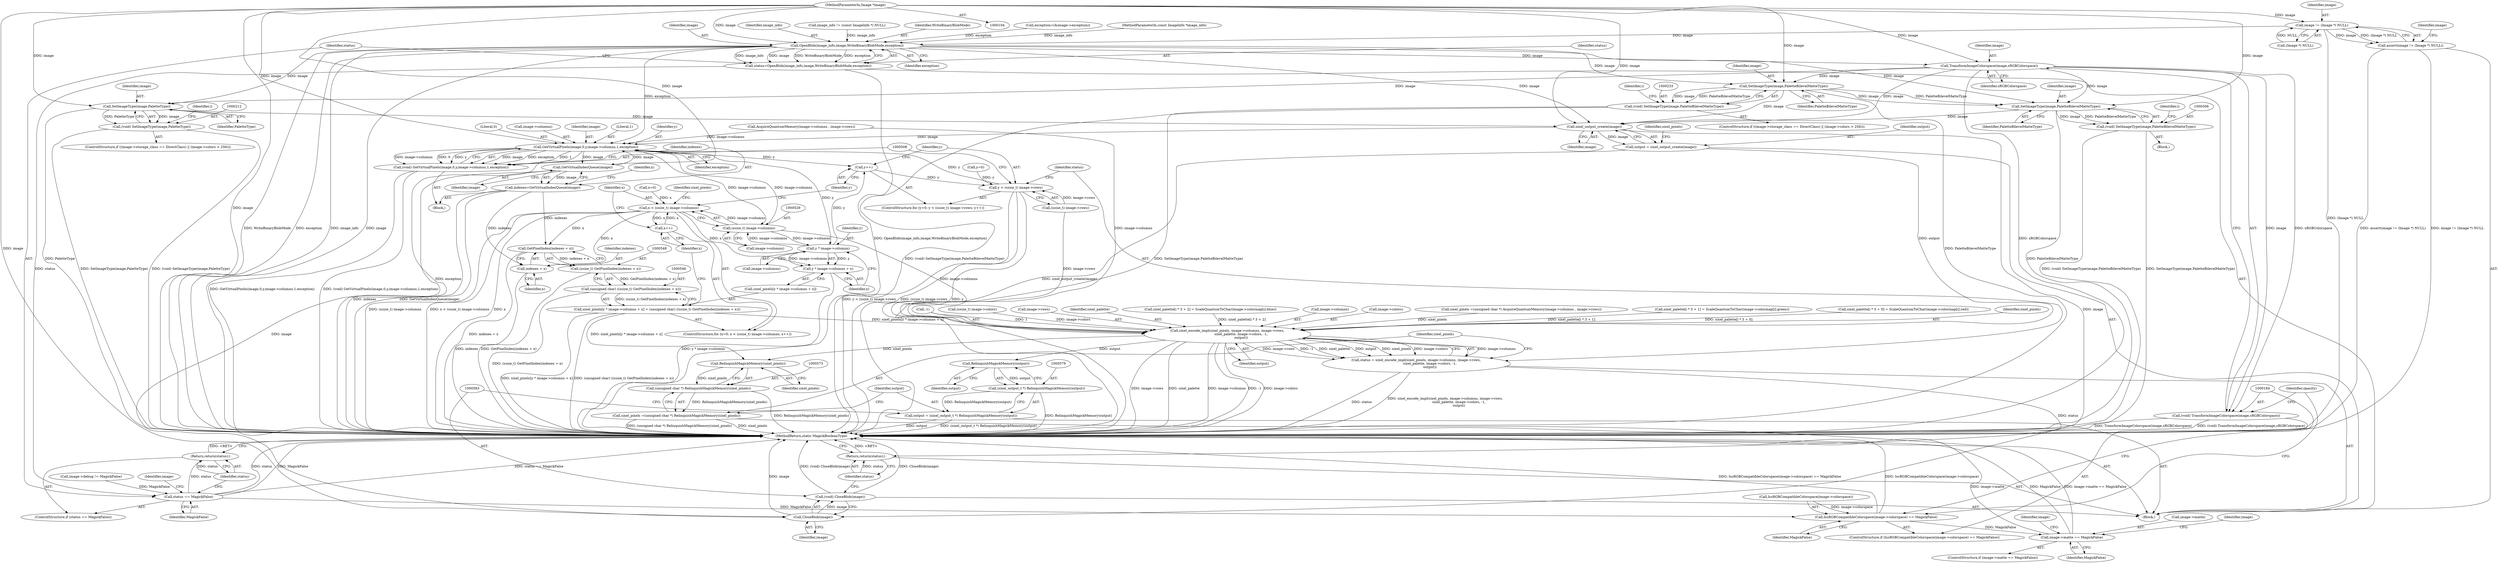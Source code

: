 digraph "0_ImageMagick_10b3823a7619ed22d42764733eb052c4159bc8c1_1@pointer" {
"1000106" [label="(MethodParameterIn,Image *image)"];
"1000131" [label="(Call,image != (Image *) NULL)"];
"1000130" [label="(Call,assert(image != (Image *) NULL))"];
"1000165" [label="(Call,OpenBlob(image_info,image,WriteBinaryBlobMode,exception))"];
"1000163" [label="(Call,status=OpenBlob(image_info,image,WriteBinaryBlobMode,exception))"];
"1000171" [label="(Call,status == MagickFalse)"];
"1000174" [label="(Return,return(status);)"];
"1000177" [label="(Call,IssRGBCompatibleColorspace(image->colorspace) == MagickFalse)"];
"1000193" [label="(Call,image->matte == MagickFalse)"];
"1000185" [label="(Call,TransformImageColorspace(image,sRGBColorspace))"];
"1000183" [label="(Call,(void) TransformImageColorspace(image,sRGBColorspace))"];
"1000213" [label="(Call,SetImageType(image,PaletteType))"];
"1000211" [label="(Call,(void) SetImageType(image,PaletteType))"];
"1000480" [label="(Call,sixel_output_create(image))"];
"1000478" [label="(Call,output = sixel_output_create(image))"];
"1000555" [label="(Call,sixel_encode_impl(sixel_pixels, image->columns, image->rows,\n                          sixel_palette, image->colors, -1,\n                          output))"];
"1000553" [label="(Call,status = sixel_encode_impl(sixel_pixels, image->columns, image->rows,\n                          sixel_palette, image->colors, -1,\n                          output))"];
"1000586" [label="(Return,return(status);)"];
"1000574" [label="(Call,RelinquishMagickMemory(sixel_pixels))"];
"1000572" [label="(Call,(unsigned char *) RelinquishMagickMemory(sixel_pixels))"];
"1000570" [label="(Call,sixel_pixels =(unsigned char *) RelinquishMagickMemory(sixel_pixels))"];
"1000580" [label="(Call,RelinquishMagickMemory(output))"];
"1000578" [label="(Call,(sixel_output_t *) RelinquishMagickMemory(output))"];
"1000576" [label="(Call,output = (sixel_output_t *) RelinquishMagickMemory(output))"];
"1000509" [label="(Call,GetVirtualPixels(image,0,y,image->columns,1,exception))"];
"1000504" [label="(Call,y++)"];
"1000497" [label="(Call,y < (ssize_t) image->rows)"];
"1000507" [label="(Call,(void) GetVirtualPixels(image,0,y,image->columns,1,exception))"];
"1000520" [label="(Call,GetVirtualIndexQueue(image))"];
"1000518" [label="(Call,indexes=GetVirtualIndexQueue(image))"];
"1000549" [label="(Call,GetPixelIndex(indexes + x))"];
"1000547" [label="(Call,(ssize_t) GetPixelIndex(indexes + x))"];
"1000545" [label="(Call,(unsigned char) ((ssize_t) GetPixelIndex(indexes + x)))"];
"1000535" [label="(Call,sixel_pixels[y * image->columns + x] = (unsigned char) ((ssize_t) GetPixelIndex(indexes + x)))"];
"1000550" [label="(Call,indexes + x)"];
"1000584" [label="(Call,CloseBlob(image))"];
"1000582" [label="(Call,(void) CloseBlob(image))"];
"1000528" [label="(Call,(ssize_t) image->columns)"];
"1000526" [label="(Call,x < (ssize_t) image->columns)"];
"1000533" [label="(Call,x++)"];
"1000538" [label="(Call,y * image->columns + x)"];
"1000539" [label="(Call,y * image->columns)"];
"1000234" [label="(Call,SetImageType(image,PaletteBilevelMatteType))"];
"1000232" [label="(Call,(void) SetImageType(image,PaletteBilevelMatteType))"];
"1000307" [label="(Call,SetImageType(image,PaletteBilevelMatteType))"];
"1000305" [label="(Call,(void) SetImageType(image,PaletteBilevelMatteType))"];
"1000309" [label="(Identifier,PaletteBilevelMatteType)"];
"1000576" [label="(Call,output = (sixel_output_t *) RelinquishMagickMemory(output))"];
"1000567" [label="(Call,-1)"];
"1000539" [label="(Call,y * image->columns)"];
"1000516" [label="(Literal,1)"];
"1000577" [label="(Identifier,output)"];
"1000486" [label="(Call,AcquireQuantumMemory(image->columns , image->rows))"];
"1000193" [label="(Call,image->matte == MagickFalse)"];
"1000183" [label="(Call,(void) TransformImageColorspace(image,sRGBColorspace))"];
"1000186" [label="(Identifier,image)"];
"1000170" [label="(ControlStructure,if (status == MagickFalse))"];
"1000569" [label="(Identifier,output)"];
"1000234" [label="(Call,SetImageType(image,PaletteBilevelMatteType))"];
"1000422" [label="(Call,(ssize_t) image->colors)"];
"1000498" [label="(Identifier,y)"];
"1000163" [label="(Call,status=OpenBlob(image_info,image,WriteBinaryBlobMode,exception))"];
"1000166" [label="(Identifier,image_info)"];
"1000194" [label="(Call,image->matte)"];
"1000512" [label="(Identifier,y)"];
"1000517" [label="(Identifier,exception)"];
"1000581" [label="(Identifier,output)"];
"1000574" [label="(Call,RelinquishMagickMemory(sixel_pixels))"];
"1000213" [label="(Call,SetImageType(image,PaletteType))"];
"1000215" [label="(Identifier,PaletteType)"];
"1000571" [label="(Identifier,sixel_pixels)"];
"1000133" [label="(Call,(Image *) NULL)"];
"1000139" [label="(Identifier,image)"];
"1000499" [label="(Call,(ssize_t) image->rows)"];
"1000493" [label="(ControlStructure,for (y=0; y < (ssize_t) image->rows; y++))"];
"1000483" [label="(Identifier,sixel_pixels)"];
"1000505" [label="(Identifier,y)"];
"1000551" [label="(Identifier,indexes)"];
"1000130" [label="(Call,assert(image != (Image *) NULL))"];
"1000560" [label="(Call,image->rows)"];
"1000554" [label="(Identifier,status)"];
"1000540" [label="(Identifier,y)"];
"1000192" [label="(ControlStructure,if (image->matte == MagickFalse))"];
"1000418" [label="(Identifier,i)"];
"1000563" [label="(Identifier,sixel_palette)"];
"1000504" [label="(Call,y++)"];
"1000119" [label="(Call,image_info != (const ImageInfo *) NULL)"];
"1000462" [label="(Call,sixel_palette[i * 3 + 2] = ScaleQuantumToChar(image->colormap[i].blue))"];
"1000189" [label="(Identifier,opacity)"];
"1000526" [label="(Call,x < (ssize_t) image->columns)"];
"1000175" [label="(Identifier,status)"];
"1000164" [label="(Identifier,status)"];
"1000168" [label="(Identifier,WriteBinaryBlobMode)"];
"1000305" [label="(Call,(void) SetImageType(image,PaletteBilevelMatteType))"];
"1000506" [label="(Block,)"];
"1000528" [label="(Call,(ssize_t) image->columns)"];
"1000480" [label="(Call,sixel_output_create(image))"];
"1000580" [label="(Call,RelinquishMagickMemory(output))"];
"1000536" [label="(Call,sixel_pixels[y * image->columns + x])"];
"1000557" [label="(Call,image->columns)"];
"1000537" [label="(Identifier,sixel_pixels)"];
"1000312" [label="(Identifier,i)"];
"1000535" [label="(Call,sixel_pixels[y * image->columns + x] = (unsigned char) ((ssize_t) GetPixelIndex(indexes + x)))"];
"1000527" [label="(Identifier,x)"];
"1000157" [label="(Call,exception=(&image->exception))"];
"1000533" [label="(Call,x++)"];
"1000211" [label="(Call,(void) SetImageType(image,PaletteType))"];
"1000518" [label="(Call,indexes=GetVirtualIndexQueue(image))"];
"1000173" [label="(Identifier,MagickFalse)"];
"1000584" [label="(Call,CloseBlob(image))"];
"1000107" [label="(Block,)"];
"1000182" [label="(Identifier,MagickFalse)"];
"1000187" [label="(Identifier,sRGBColorspace)"];
"1000105" [label="(MethodParameterIn,const ImageInfo *image_info)"];
"1000530" [label="(Call,image->columns)"];
"1000131" [label="(Call,image != (Image *) NULL)"];
"1000575" [label="(Identifier,sixel_pixels)"];
"1000172" [label="(Identifier,status)"];
"1000185" [label="(Call,TransformImageColorspace(image,sRGBColorspace))"];
"1000165" [label="(Call,OpenBlob(image_info,image,WriteBinaryBlobMode,exception))"];
"1000555" [label="(Call,sixel_encode_impl(sixel_pixels, image->columns, image->rows,\n                          sixel_palette, image->colors, -1,\n                          output))"];
"1000588" [label="(MethodReturn,static MagickBooleanType)"];
"1000564" [label="(Call,image->colors)"];
"1000524" [label="(Identifier,x)"];
"1000232" [label="(Call,(void) SetImageType(image,PaletteBilevelMatteType))"];
"1000235" [label="(Identifier,image)"];
"1000570" [label="(Call,sixel_pixels =(unsigned char *) RelinquishMagickMemory(sixel_pixels))"];
"1000236" [label="(Identifier,PaletteBilevelMatteType)"];
"1000549" [label="(Call,GetPixelIndex(indexes + x))"];
"1000199" [label="(ControlStructure,if ((image->storage_class == DirectClass) || (image->colors > 256)))"];
"1000572" [label="(Call,(unsigned char *) RelinquishMagickMemory(sixel_pixels))"];
"1000143" [label="(Call,image->debug != MagickFalse)"];
"1000177" [label="(Call,IssRGBCompatibleColorspace(image->colorspace) == MagickFalse)"];
"1000497" [label="(Call,y < (ssize_t) image->rows)"];
"1000509" [label="(Call,GetVirtualPixels(image,0,y,image->columns,1,exception))"];
"1000507" [label="(Call,(void) GetVirtualPixels(image,0,y,image->columns,1,exception))"];
"1000522" [label="(ControlStructure,for (x=0; x < (ssize_t) image->columns; x++))"];
"1000167" [label="(Identifier,image)"];
"1000214" [label="(Identifier,image)"];
"1000520" [label="(Call,GetVirtualIndexQueue(image))"];
"1000511" [label="(Literal,0)"];
"1000174" [label="(Return,return(status);)"];
"1000481" [label="(Identifier,image)"];
"1000308" [label="(Identifier,image)"];
"1000519" [label="(Identifier,indexes)"];
"1000552" [label="(Identifier,x)"];
"1000544" [label="(Identifier,x)"];
"1000106" [label="(MethodParameterIn,Image *image)"];
"1000585" [label="(Identifier,image)"];
"1000171" [label="(Call,status == MagickFalse)"];
"1000538" [label="(Call,y * image->columns + x)"];
"1000239" [label="(Identifier,i)"];
"1000482" [label="(Call,sixel_pixels =(unsigned char *) AcquireQuantumMemory(image->columns , image->rows))"];
"1000523" [label="(Call,x=0)"];
"1000479" [label="(Identifier,output)"];
"1000513" [label="(Call,image->columns)"];
"1000534" [label="(Identifier,x)"];
"1000446" [label="(Call,sixel_palette[i * 3 + 1] = ScaleQuantumToChar(image->colormap[i].green))"];
"1000203" [label="(Identifier,image)"];
"1000547" [label="(Call,(ssize_t) GetPixelIndex(indexes + x))"];
"1000586" [label="(Return,return(status);)"];
"1000224" [label="(Identifier,image)"];
"1000510" [label="(Identifier,image)"];
"1000304" [label="(Block,)"];
"1000197" [label="(Identifier,MagickFalse)"];
"1000550" [label="(Call,indexes + x)"];
"1000553" [label="(Call,status = sixel_encode_impl(sixel_pixels, image->columns, image->rows,\n                          sixel_palette, image->colors, -1,\n                          output))"];
"1000176" [label="(ControlStructure,if (IssRGBCompatibleColorspace(image->colorspace) == MagickFalse))"];
"1000494" [label="(Call,y=0)"];
"1000180" [label="(Identifier,image)"];
"1000587" [label="(Identifier,status)"];
"1000132" [label="(Identifier,image)"];
"1000478" [label="(Call,output = sixel_output_create(image))"];
"1000521" [label="(Identifier,image)"];
"1000178" [label="(Call,IssRGBCompatibleColorspace(image->colorspace))"];
"1000220" [label="(ControlStructure,if ((image->storage_class == DirectClass) || (image->colors > 256)))"];
"1000307" [label="(Call,SetImageType(image,PaletteBilevelMatteType))"];
"1000169" [label="(Identifier,exception)"];
"1000430" [label="(Call,sixel_palette[i * 3 + 0] = ScaleQuantumToChar(image->colormap[i].red))"];
"1000545" [label="(Call,(unsigned char) ((ssize_t) GetPixelIndex(indexes + x)))"];
"1000578" [label="(Call,(sixel_output_t *) RelinquishMagickMemory(output))"];
"1000541" [label="(Call,image->columns)"];
"1000556" [label="(Identifier,sixel_pixels)"];
"1000582" [label="(Call,(void) CloseBlob(image))"];
"1000106" -> "1000104"  [label="AST: "];
"1000106" -> "1000588"  [label="DDG: image"];
"1000106" -> "1000131"  [label="DDG: image"];
"1000106" -> "1000165"  [label="DDG: image"];
"1000106" -> "1000185"  [label="DDG: image"];
"1000106" -> "1000213"  [label="DDG: image"];
"1000106" -> "1000234"  [label="DDG: image"];
"1000106" -> "1000307"  [label="DDG: image"];
"1000106" -> "1000480"  [label="DDG: image"];
"1000106" -> "1000509"  [label="DDG: image"];
"1000106" -> "1000520"  [label="DDG: image"];
"1000106" -> "1000584"  [label="DDG: image"];
"1000131" -> "1000130"  [label="AST: "];
"1000131" -> "1000133"  [label="CFG: "];
"1000132" -> "1000131"  [label="AST: "];
"1000133" -> "1000131"  [label="AST: "];
"1000130" -> "1000131"  [label="CFG: "];
"1000131" -> "1000588"  [label="DDG: (Image *) NULL"];
"1000131" -> "1000130"  [label="DDG: image"];
"1000131" -> "1000130"  [label="DDG: (Image *) NULL"];
"1000133" -> "1000131"  [label="DDG: NULL"];
"1000131" -> "1000165"  [label="DDG: image"];
"1000130" -> "1000107"  [label="AST: "];
"1000139" -> "1000130"  [label="CFG: "];
"1000130" -> "1000588"  [label="DDG: assert(image != (Image *) NULL)"];
"1000130" -> "1000588"  [label="DDG: image != (Image *) NULL"];
"1000165" -> "1000163"  [label="AST: "];
"1000165" -> "1000169"  [label="CFG: "];
"1000166" -> "1000165"  [label="AST: "];
"1000167" -> "1000165"  [label="AST: "];
"1000168" -> "1000165"  [label="AST: "];
"1000169" -> "1000165"  [label="AST: "];
"1000163" -> "1000165"  [label="CFG: "];
"1000165" -> "1000588"  [label="DDG: WriteBinaryBlobMode"];
"1000165" -> "1000588"  [label="DDG: exception"];
"1000165" -> "1000588"  [label="DDG: image_info"];
"1000165" -> "1000588"  [label="DDG: image"];
"1000165" -> "1000163"  [label="DDG: image_info"];
"1000165" -> "1000163"  [label="DDG: image"];
"1000165" -> "1000163"  [label="DDG: WriteBinaryBlobMode"];
"1000165" -> "1000163"  [label="DDG: exception"];
"1000119" -> "1000165"  [label="DDG: image_info"];
"1000105" -> "1000165"  [label="DDG: image_info"];
"1000157" -> "1000165"  [label="DDG: exception"];
"1000165" -> "1000185"  [label="DDG: image"];
"1000165" -> "1000213"  [label="DDG: image"];
"1000165" -> "1000234"  [label="DDG: image"];
"1000165" -> "1000307"  [label="DDG: image"];
"1000165" -> "1000480"  [label="DDG: image"];
"1000165" -> "1000509"  [label="DDG: exception"];
"1000163" -> "1000107"  [label="AST: "];
"1000164" -> "1000163"  [label="AST: "];
"1000172" -> "1000163"  [label="CFG: "];
"1000163" -> "1000588"  [label="DDG: OpenBlob(image_info,image,WriteBinaryBlobMode,exception)"];
"1000163" -> "1000171"  [label="DDG: status"];
"1000171" -> "1000170"  [label="AST: "];
"1000171" -> "1000173"  [label="CFG: "];
"1000172" -> "1000171"  [label="AST: "];
"1000173" -> "1000171"  [label="AST: "];
"1000175" -> "1000171"  [label="CFG: "];
"1000180" -> "1000171"  [label="CFG: "];
"1000171" -> "1000588"  [label="DDG: status"];
"1000171" -> "1000588"  [label="DDG: MagickFalse"];
"1000171" -> "1000588"  [label="DDG: status == MagickFalse"];
"1000143" -> "1000171"  [label="DDG: MagickFalse"];
"1000171" -> "1000174"  [label="DDG: status"];
"1000171" -> "1000177"  [label="DDG: MagickFalse"];
"1000174" -> "1000170"  [label="AST: "];
"1000174" -> "1000175"  [label="CFG: "];
"1000175" -> "1000174"  [label="AST: "];
"1000588" -> "1000174"  [label="CFG: "];
"1000174" -> "1000588"  [label="DDG: <RET>"];
"1000175" -> "1000174"  [label="DDG: status"];
"1000177" -> "1000176"  [label="AST: "];
"1000177" -> "1000182"  [label="CFG: "];
"1000178" -> "1000177"  [label="AST: "];
"1000182" -> "1000177"  [label="AST: "];
"1000184" -> "1000177"  [label="CFG: "];
"1000189" -> "1000177"  [label="CFG: "];
"1000177" -> "1000588"  [label="DDG: IssRGBCompatibleColorspace(image->colorspace)"];
"1000177" -> "1000588"  [label="DDG: IssRGBCompatibleColorspace(image->colorspace) == MagickFalse"];
"1000178" -> "1000177"  [label="DDG: image->colorspace"];
"1000177" -> "1000193"  [label="DDG: MagickFalse"];
"1000193" -> "1000192"  [label="AST: "];
"1000193" -> "1000197"  [label="CFG: "];
"1000194" -> "1000193"  [label="AST: "];
"1000197" -> "1000193"  [label="AST: "];
"1000203" -> "1000193"  [label="CFG: "];
"1000224" -> "1000193"  [label="CFG: "];
"1000193" -> "1000588"  [label="DDG: image->matte"];
"1000193" -> "1000588"  [label="DDG: MagickFalse"];
"1000193" -> "1000588"  [label="DDG: image->matte == MagickFalse"];
"1000185" -> "1000183"  [label="AST: "];
"1000185" -> "1000187"  [label="CFG: "];
"1000186" -> "1000185"  [label="AST: "];
"1000187" -> "1000185"  [label="AST: "];
"1000183" -> "1000185"  [label="CFG: "];
"1000185" -> "1000588"  [label="DDG: sRGBColorspace"];
"1000185" -> "1000183"  [label="DDG: image"];
"1000185" -> "1000183"  [label="DDG: sRGBColorspace"];
"1000185" -> "1000213"  [label="DDG: image"];
"1000185" -> "1000234"  [label="DDG: image"];
"1000185" -> "1000307"  [label="DDG: image"];
"1000185" -> "1000480"  [label="DDG: image"];
"1000183" -> "1000176"  [label="AST: "];
"1000184" -> "1000183"  [label="AST: "];
"1000189" -> "1000183"  [label="CFG: "];
"1000183" -> "1000588"  [label="DDG: TransformImageColorspace(image,sRGBColorspace)"];
"1000183" -> "1000588"  [label="DDG: (void) TransformImageColorspace(image,sRGBColorspace)"];
"1000213" -> "1000211"  [label="AST: "];
"1000213" -> "1000215"  [label="CFG: "];
"1000214" -> "1000213"  [label="AST: "];
"1000215" -> "1000213"  [label="AST: "];
"1000211" -> "1000213"  [label="CFG: "];
"1000213" -> "1000588"  [label="DDG: PaletteType"];
"1000213" -> "1000211"  [label="DDG: image"];
"1000213" -> "1000211"  [label="DDG: PaletteType"];
"1000213" -> "1000480"  [label="DDG: image"];
"1000211" -> "1000199"  [label="AST: "];
"1000212" -> "1000211"  [label="AST: "];
"1000418" -> "1000211"  [label="CFG: "];
"1000211" -> "1000588"  [label="DDG: (void) SetImageType(image,PaletteType)"];
"1000211" -> "1000588"  [label="DDG: SetImageType(image,PaletteType)"];
"1000480" -> "1000478"  [label="AST: "];
"1000480" -> "1000481"  [label="CFG: "];
"1000481" -> "1000480"  [label="AST: "];
"1000478" -> "1000480"  [label="CFG: "];
"1000480" -> "1000478"  [label="DDG: image"];
"1000234" -> "1000480"  [label="DDG: image"];
"1000307" -> "1000480"  [label="DDG: image"];
"1000480" -> "1000509"  [label="DDG: image"];
"1000480" -> "1000584"  [label="DDG: image"];
"1000478" -> "1000107"  [label="AST: "];
"1000479" -> "1000478"  [label="AST: "];
"1000483" -> "1000478"  [label="CFG: "];
"1000478" -> "1000588"  [label="DDG: sixel_output_create(image)"];
"1000478" -> "1000555"  [label="DDG: output"];
"1000555" -> "1000553"  [label="AST: "];
"1000555" -> "1000569"  [label="CFG: "];
"1000556" -> "1000555"  [label="AST: "];
"1000557" -> "1000555"  [label="AST: "];
"1000560" -> "1000555"  [label="AST: "];
"1000563" -> "1000555"  [label="AST: "];
"1000564" -> "1000555"  [label="AST: "];
"1000567" -> "1000555"  [label="AST: "];
"1000569" -> "1000555"  [label="AST: "];
"1000553" -> "1000555"  [label="CFG: "];
"1000555" -> "1000588"  [label="DDG: image->rows"];
"1000555" -> "1000588"  [label="DDG: sixel_palette"];
"1000555" -> "1000588"  [label="DDG: image->columns"];
"1000555" -> "1000588"  [label="DDG: -1"];
"1000555" -> "1000588"  [label="DDG: image->colors"];
"1000555" -> "1000553"  [label="DDG: image->columns"];
"1000555" -> "1000553"  [label="DDG: image->rows"];
"1000555" -> "1000553"  [label="DDG: -1"];
"1000555" -> "1000553"  [label="DDG: sixel_palette"];
"1000555" -> "1000553"  [label="DDG: output"];
"1000555" -> "1000553"  [label="DDG: sixel_pixels"];
"1000555" -> "1000553"  [label="DDG: image->colors"];
"1000482" -> "1000555"  [label="DDG: sixel_pixels"];
"1000535" -> "1000555"  [label="DDG: sixel_pixels[y * image->columns + x]"];
"1000528" -> "1000555"  [label="DDG: image->columns"];
"1000486" -> "1000555"  [label="DDG: image->columns"];
"1000499" -> "1000555"  [label="DDG: image->rows"];
"1000462" -> "1000555"  [label="DDG: sixel_palette[i * 3 + 2]"];
"1000446" -> "1000555"  [label="DDG: sixel_palette[i * 3 + 1]"];
"1000430" -> "1000555"  [label="DDG: sixel_palette[i * 3 + 0]"];
"1000422" -> "1000555"  [label="DDG: image->colors"];
"1000567" -> "1000555"  [label="DDG: 1"];
"1000555" -> "1000574"  [label="DDG: sixel_pixels"];
"1000555" -> "1000580"  [label="DDG: output"];
"1000553" -> "1000107"  [label="AST: "];
"1000554" -> "1000553"  [label="AST: "];
"1000571" -> "1000553"  [label="CFG: "];
"1000553" -> "1000588"  [label="DDG: status"];
"1000553" -> "1000588"  [label="DDG: sixel_encode_impl(sixel_pixels, image->columns, image->rows,\n                          sixel_palette, image->colors, -1,\n                          output)"];
"1000553" -> "1000586"  [label="DDG: status"];
"1000586" -> "1000107"  [label="AST: "];
"1000586" -> "1000587"  [label="CFG: "];
"1000587" -> "1000586"  [label="AST: "];
"1000588" -> "1000586"  [label="CFG: "];
"1000586" -> "1000588"  [label="DDG: <RET>"];
"1000587" -> "1000586"  [label="DDG: status"];
"1000574" -> "1000572"  [label="AST: "];
"1000574" -> "1000575"  [label="CFG: "];
"1000575" -> "1000574"  [label="AST: "];
"1000572" -> "1000574"  [label="CFG: "];
"1000574" -> "1000572"  [label="DDG: sixel_pixels"];
"1000535" -> "1000574"  [label="DDG: sixel_pixels[y * image->columns + x]"];
"1000572" -> "1000570"  [label="AST: "];
"1000573" -> "1000572"  [label="AST: "];
"1000570" -> "1000572"  [label="CFG: "];
"1000572" -> "1000588"  [label="DDG: RelinquishMagickMemory(sixel_pixels)"];
"1000572" -> "1000570"  [label="DDG: RelinquishMagickMemory(sixel_pixels)"];
"1000570" -> "1000107"  [label="AST: "];
"1000571" -> "1000570"  [label="AST: "];
"1000577" -> "1000570"  [label="CFG: "];
"1000570" -> "1000588"  [label="DDG: sixel_pixels"];
"1000570" -> "1000588"  [label="DDG: (unsigned char *) RelinquishMagickMemory(sixel_pixels)"];
"1000580" -> "1000578"  [label="AST: "];
"1000580" -> "1000581"  [label="CFG: "];
"1000581" -> "1000580"  [label="AST: "];
"1000578" -> "1000580"  [label="CFG: "];
"1000580" -> "1000578"  [label="DDG: output"];
"1000578" -> "1000576"  [label="AST: "];
"1000579" -> "1000578"  [label="AST: "];
"1000576" -> "1000578"  [label="CFG: "];
"1000578" -> "1000588"  [label="DDG: RelinquishMagickMemory(output)"];
"1000578" -> "1000576"  [label="DDG: RelinquishMagickMemory(output)"];
"1000576" -> "1000107"  [label="AST: "];
"1000577" -> "1000576"  [label="AST: "];
"1000583" -> "1000576"  [label="CFG: "];
"1000576" -> "1000588"  [label="DDG: output"];
"1000576" -> "1000588"  [label="DDG: (sixel_output_t *) RelinquishMagickMemory(output)"];
"1000509" -> "1000507"  [label="AST: "];
"1000509" -> "1000517"  [label="CFG: "];
"1000510" -> "1000509"  [label="AST: "];
"1000511" -> "1000509"  [label="AST: "];
"1000512" -> "1000509"  [label="AST: "];
"1000513" -> "1000509"  [label="AST: "];
"1000516" -> "1000509"  [label="AST: "];
"1000517" -> "1000509"  [label="AST: "];
"1000507" -> "1000509"  [label="CFG: "];
"1000509" -> "1000588"  [label="DDG: exception"];
"1000509" -> "1000504"  [label="DDG: y"];
"1000509" -> "1000507"  [label="DDG: image"];
"1000509" -> "1000507"  [label="DDG: exception"];
"1000509" -> "1000507"  [label="DDG: 1"];
"1000509" -> "1000507"  [label="DDG: image->columns"];
"1000509" -> "1000507"  [label="DDG: 0"];
"1000509" -> "1000507"  [label="DDG: y"];
"1000520" -> "1000509"  [label="DDG: image"];
"1000497" -> "1000509"  [label="DDG: y"];
"1000528" -> "1000509"  [label="DDG: image->columns"];
"1000486" -> "1000509"  [label="DDG: image->columns"];
"1000509" -> "1000520"  [label="DDG: image"];
"1000509" -> "1000528"  [label="DDG: image->columns"];
"1000509" -> "1000539"  [label="DDG: y"];
"1000504" -> "1000493"  [label="AST: "];
"1000504" -> "1000505"  [label="CFG: "];
"1000505" -> "1000504"  [label="AST: "];
"1000498" -> "1000504"  [label="CFG: "];
"1000504" -> "1000497"  [label="DDG: y"];
"1000539" -> "1000504"  [label="DDG: y"];
"1000497" -> "1000493"  [label="AST: "];
"1000497" -> "1000499"  [label="CFG: "];
"1000498" -> "1000497"  [label="AST: "];
"1000499" -> "1000497"  [label="AST: "];
"1000508" -> "1000497"  [label="CFG: "];
"1000554" -> "1000497"  [label="CFG: "];
"1000497" -> "1000588"  [label="DDG: y"];
"1000497" -> "1000588"  [label="DDG: y < (ssize_t) image->rows"];
"1000497" -> "1000588"  [label="DDG: (ssize_t) image->rows"];
"1000494" -> "1000497"  [label="DDG: y"];
"1000499" -> "1000497"  [label="DDG: image->rows"];
"1000507" -> "1000506"  [label="AST: "];
"1000508" -> "1000507"  [label="AST: "];
"1000519" -> "1000507"  [label="CFG: "];
"1000507" -> "1000588"  [label="DDG: GetVirtualPixels(image,0,y,image->columns,1,exception)"];
"1000507" -> "1000588"  [label="DDG: (void) GetVirtualPixels(image,0,y,image->columns,1,exception)"];
"1000520" -> "1000518"  [label="AST: "];
"1000520" -> "1000521"  [label="CFG: "];
"1000521" -> "1000520"  [label="AST: "];
"1000518" -> "1000520"  [label="CFG: "];
"1000520" -> "1000518"  [label="DDG: image"];
"1000520" -> "1000584"  [label="DDG: image"];
"1000518" -> "1000506"  [label="AST: "];
"1000519" -> "1000518"  [label="AST: "];
"1000524" -> "1000518"  [label="CFG: "];
"1000518" -> "1000588"  [label="DDG: GetVirtualIndexQueue(image)"];
"1000518" -> "1000588"  [label="DDG: indexes"];
"1000518" -> "1000549"  [label="DDG: indexes"];
"1000518" -> "1000550"  [label="DDG: indexes"];
"1000549" -> "1000547"  [label="AST: "];
"1000549" -> "1000550"  [label="CFG: "];
"1000550" -> "1000549"  [label="AST: "];
"1000547" -> "1000549"  [label="CFG: "];
"1000549" -> "1000588"  [label="DDG: indexes + x"];
"1000549" -> "1000547"  [label="DDG: indexes + x"];
"1000526" -> "1000549"  [label="DDG: x"];
"1000547" -> "1000545"  [label="AST: "];
"1000548" -> "1000547"  [label="AST: "];
"1000545" -> "1000547"  [label="CFG: "];
"1000547" -> "1000588"  [label="DDG: GetPixelIndex(indexes + x)"];
"1000547" -> "1000545"  [label="DDG: GetPixelIndex(indexes + x)"];
"1000545" -> "1000535"  [label="AST: "];
"1000546" -> "1000545"  [label="AST: "];
"1000535" -> "1000545"  [label="CFG: "];
"1000545" -> "1000588"  [label="DDG: (ssize_t) GetPixelIndex(indexes + x)"];
"1000545" -> "1000535"  [label="DDG: (ssize_t) GetPixelIndex(indexes + x)"];
"1000535" -> "1000522"  [label="AST: "];
"1000536" -> "1000535"  [label="AST: "];
"1000534" -> "1000535"  [label="CFG: "];
"1000535" -> "1000588"  [label="DDG: sixel_pixels[y * image->columns + x]"];
"1000535" -> "1000588"  [label="DDG: (unsigned char) ((ssize_t) GetPixelIndex(indexes + x))"];
"1000550" -> "1000552"  [label="CFG: "];
"1000551" -> "1000550"  [label="AST: "];
"1000552" -> "1000550"  [label="AST: "];
"1000550" -> "1000588"  [label="DDG: indexes"];
"1000526" -> "1000550"  [label="DDG: x"];
"1000584" -> "1000582"  [label="AST: "];
"1000584" -> "1000585"  [label="CFG: "];
"1000585" -> "1000584"  [label="AST: "];
"1000582" -> "1000584"  [label="CFG: "];
"1000584" -> "1000588"  [label="DDG: image"];
"1000584" -> "1000582"  [label="DDG: image"];
"1000582" -> "1000107"  [label="AST: "];
"1000583" -> "1000582"  [label="AST: "];
"1000587" -> "1000582"  [label="CFG: "];
"1000582" -> "1000588"  [label="DDG: CloseBlob(image)"];
"1000582" -> "1000588"  [label="DDG: (void) CloseBlob(image)"];
"1000528" -> "1000526"  [label="AST: "];
"1000528" -> "1000530"  [label="CFG: "];
"1000529" -> "1000528"  [label="AST: "];
"1000530" -> "1000528"  [label="AST: "];
"1000526" -> "1000528"  [label="CFG: "];
"1000528" -> "1000526"  [label="DDG: image->columns"];
"1000539" -> "1000528"  [label="DDG: image->columns"];
"1000528" -> "1000539"  [label="DDG: image->columns"];
"1000526" -> "1000522"  [label="AST: "];
"1000527" -> "1000526"  [label="AST: "];
"1000537" -> "1000526"  [label="CFG: "];
"1000505" -> "1000526"  [label="CFG: "];
"1000526" -> "1000588"  [label="DDG: (ssize_t) image->columns"];
"1000526" -> "1000588"  [label="DDG: x < (ssize_t) image->columns"];
"1000526" -> "1000588"  [label="DDG: x"];
"1000523" -> "1000526"  [label="DDG: x"];
"1000533" -> "1000526"  [label="DDG: x"];
"1000526" -> "1000533"  [label="DDG: x"];
"1000526" -> "1000538"  [label="DDG: x"];
"1000533" -> "1000522"  [label="AST: "];
"1000533" -> "1000534"  [label="CFG: "];
"1000534" -> "1000533"  [label="AST: "];
"1000527" -> "1000533"  [label="CFG: "];
"1000538" -> "1000536"  [label="AST: "];
"1000538" -> "1000544"  [label="CFG: "];
"1000539" -> "1000538"  [label="AST: "];
"1000544" -> "1000538"  [label="AST: "];
"1000536" -> "1000538"  [label="CFG: "];
"1000538" -> "1000588"  [label="DDG: y * image->columns"];
"1000539" -> "1000538"  [label="DDG: y"];
"1000539" -> "1000538"  [label="DDG: image->columns"];
"1000539" -> "1000541"  [label="CFG: "];
"1000540" -> "1000539"  [label="AST: "];
"1000541" -> "1000539"  [label="AST: "];
"1000544" -> "1000539"  [label="CFG: "];
"1000234" -> "1000232"  [label="AST: "];
"1000234" -> "1000236"  [label="CFG: "];
"1000235" -> "1000234"  [label="AST: "];
"1000236" -> "1000234"  [label="AST: "];
"1000232" -> "1000234"  [label="CFG: "];
"1000234" -> "1000588"  [label="DDG: PaletteBilevelMatteType"];
"1000234" -> "1000232"  [label="DDG: image"];
"1000234" -> "1000232"  [label="DDG: PaletteBilevelMatteType"];
"1000234" -> "1000307"  [label="DDG: image"];
"1000234" -> "1000307"  [label="DDG: PaletteBilevelMatteType"];
"1000232" -> "1000220"  [label="AST: "];
"1000233" -> "1000232"  [label="AST: "];
"1000239" -> "1000232"  [label="CFG: "];
"1000232" -> "1000588"  [label="DDG: (void) SetImageType(image,PaletteBilevelMatteType)"];
"1000232" -> "1000588"  [label="DDG: SetImageType(image,PaletteBilevelMatteType)"];
"1000307" -> "1000305"  [label="AST: "];
"1000307" -> "1000309"  [label="CFG: "];
"1000308" -> "1000307"  [label="AST: "];
"1000309" -> "1000307"  [label="AST: "];
"1000305" -> "1000307"  [label="CFG: "];
"1000307" -> "1000588"  [label="DDG: PaletteBilevelMatteType"];
"1000307" -> "1000305"  [label="DDG: image"];
"1000307" -> "1000305"  [label="DDG: PaletteBilevelMatteType"];
"1000305" -> "1000304"  [label="AST: "];
"1000306" -> "1000305"  [label="AST: "];
"1000312" -> "1000305"  [label="CFG: "];
"1000305" -> "1000588"  [label="DDG: (void) SetImageType(image,PaletteBilevelMatteType)"];
"1000305" -> "1000588"  [label="DDG: SetImageType(image,PaletteBilevelMatteType)"];
}
